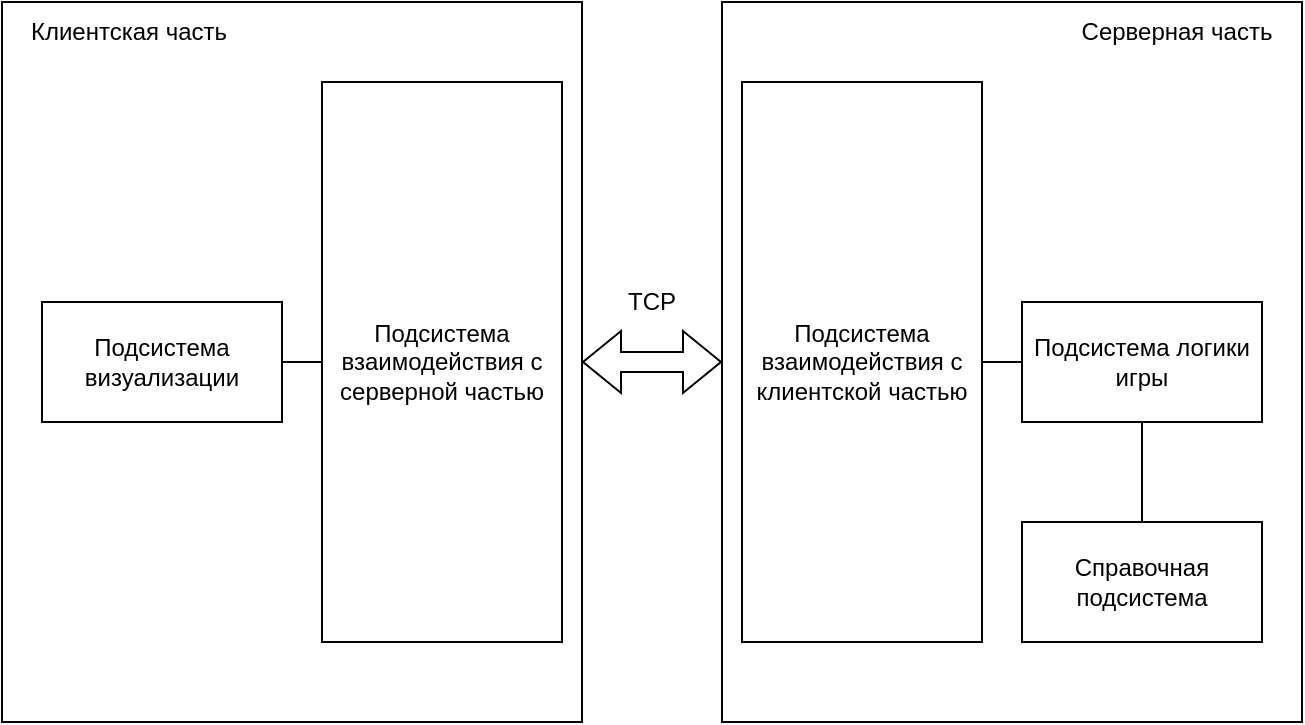 <mxfile version="17.1.3" type="device"><diagram id="vmMHEgocWr9_USdqx3DT" name="Page-1"><mxGraphModel dx="976" dy="615" grid="1" gridSize="10" guides="1" tooltips="1" connect="1" arrows="1" fold="1" page="1" pageScale="1" pageWidth="827" pageHeight="1169" math="0" shadow="0"><root><mxCell id="0"/><mxCell id="1" parent="0"/><mxCell id="e-8sHHYHW2pum1i5r-B7-5" value="" style="rounded=0;whiteSpace=wrap;html=1;align=right;" parent="1" vertex="1"><mxGeometry x="470" y="70" width="290" height="360" as="geometry"/></mxCell><mxCell id="Z0UjPC3ApJQHD3XnQ_3f-1" style="edgeStyle=orthogonalEdgeStyle;rounded=0;orthogonalLoop=1;jettySize=auto;html=1;exitX=1;exitY=0.5;exitDx=0;exitDy=0;endArrow=none;endFill=0;" edge="1" parent="1" source="e-8sHHYHW2pum1i5r-B7-3" target="e-8sHHYHW2pum1i5r-B7-8"><mxGeometry relative="1" as="geometry"/></mxCell><mxCell id="e-8sHHYHW2pum1i5r-B7-3" value="Подсистема взаимодействия с клиентской частью" style="rounded=0;whiteSpace=wrap;html=1;" parent="1" vertex="1"><mxGeometry x="480" y="110" width="120" height="280" as="geometry"/></mxCell><mxCell id="e-8sHHYHW2pum1i5r-B7-4" value="" style="rounded=0;whiteSpace=wrap;html=1;" parent="1" vertex="1"><mxGeometry x="110" y="70" width="290" height="360" as="geometry"/></mxCell><mxCell id="Z0UjPC3ApJQHD3XnQ_3f-2" style="edgeStyle=orthogonalEdgeStyle;rounded=0;orthogonalLoop=1;jettySize=auto;html=1;exitX=0;exitY=0.5;exitDx=0;exitDy=0;endArrow=none;endFill=0;" edge="1" parent="1" source="e-8sHHYHW2pum1i5r-B7-2" target="e-8sHHYHW2pum1i5r-B7-6"><mxGeometry relative="1" as="geometry"/></mxCell><mxCell id="e-8sHHYHW2pum1i5r-B7-2" value="&lt;span&gt;Подсистема взаимодействия с серверной частью&lt;/span&gt;" style="rounded=0;whiteSpace=wrap;html=1;" parent="1" vertex="1"><mxGeometry x="270" y="110" width="120" height="280" as="geometry"/></mxCell><mxCell id="e-8sHHYHW2pum1i5r-B7-6" value="Подсистема визуализации" style="rounded=0;whiteSpace=wrap;html=1;" parent="1" vertex="1"><mxGeometry x="130" y="220" width="120" height="60" as="geometry"/></mxCell><mxCell id="e-8sHHYHW2pum1i5r-B7-23" style="edgeStyle=none;rounded=0;orthogonalLoop=1;jettySize=auto;html=1;exitX=0.5;exitY=1;exitDx=0;exitDy=0;entryX=0.5;entryY=0;entryDx=0;entryDy=0;endArrow=none;endFill=0;" parent="1" source="e-8sHHYHW2pum1i5r-B7-8" target="e-8sHHYHW2pum1i5r-B7-20" edge="1"><mxGeometry relative="1" as="geometry"/></mxCell><mxCell id="e-8sHHYHW2pum1i5r-B7-8" value="Подсистема логики игры" style="rounded=0;whiteSpace=wrap;html=1;" parent="1" vertex="1"><mxGeometry x="620" y="220" width="120" height="60" as="geometry"/></mxCell><mxCell id="e-8sHHYHW2pum1i5r-B7-9" value="" style="shape=flexArrow;endArrow=classic;startArrow=classic;html=1;rounded=0;entryX=0;entryY=0.5;entryDx=0;entryDy=0;exitX=1;exitY=0.5;exitDx=0;exitDy=0;" parent="1" source="e-8sHHYHW2pum1i5r-B7-4" target="e-8sHHYHW2pum1i5r-B7-5" edge="1"><mxGeometry width="100" height="100" relative="1" as="geometry"><mxPoint x="500" y="340" as="sourcePoint"/><mxPoint x="600" y="250" as="targetPoint"/></mxGeometry></mxCell><mxCell id="e-8sHHYHW2pum1i5r-B7-14" value="TCP" style="text;html=1;strokeColor=none;fillColor=none;align=center;verticalAlign=middle;whiteSpace=wrap;rounded=0;" parent="1" vertex="1"><mxGeometry x="410" y="210" width="50" height="20" as="geometry"/></mxCell><mxCell id="e-8sHHYHW2pum1i5r-B7-18" value="Клиентская часть" style="text;html=1;strokeColor=none;fillColor=none;align=center;verticalAlign=middle;whiteSpace=wrap;rounded=0;" parent="1" vertex="1"><mxGeometry x="110" y="70" width="126.5" height="30" as="geometry"/></mxCell><mxCell id="e-8sHHYHW2pum1i5r-B7-19" value="Серверная часть" style="text;html=1;strokeColor=none;fillColor=none;align=center;verticalAlign=middle;whiteSpace=wrap;rounded=0;" parent="1" vertex="1"><mxGeometry x="633.5" y="70" width="126.5" height="30" as="geometry"/></mxCell><mxCell id="e-8sHHYHW2pum1i5r-B7-20" value="Справочная подсистема" style="rounded=0;whiteSpace=wrap;html=1;" parent="1" vertex="1"><mxGeometry x="620" y="330" width="120" height="60" as="geometry"/></mxCell></root></mxGraphModel></diagram></mxfile>